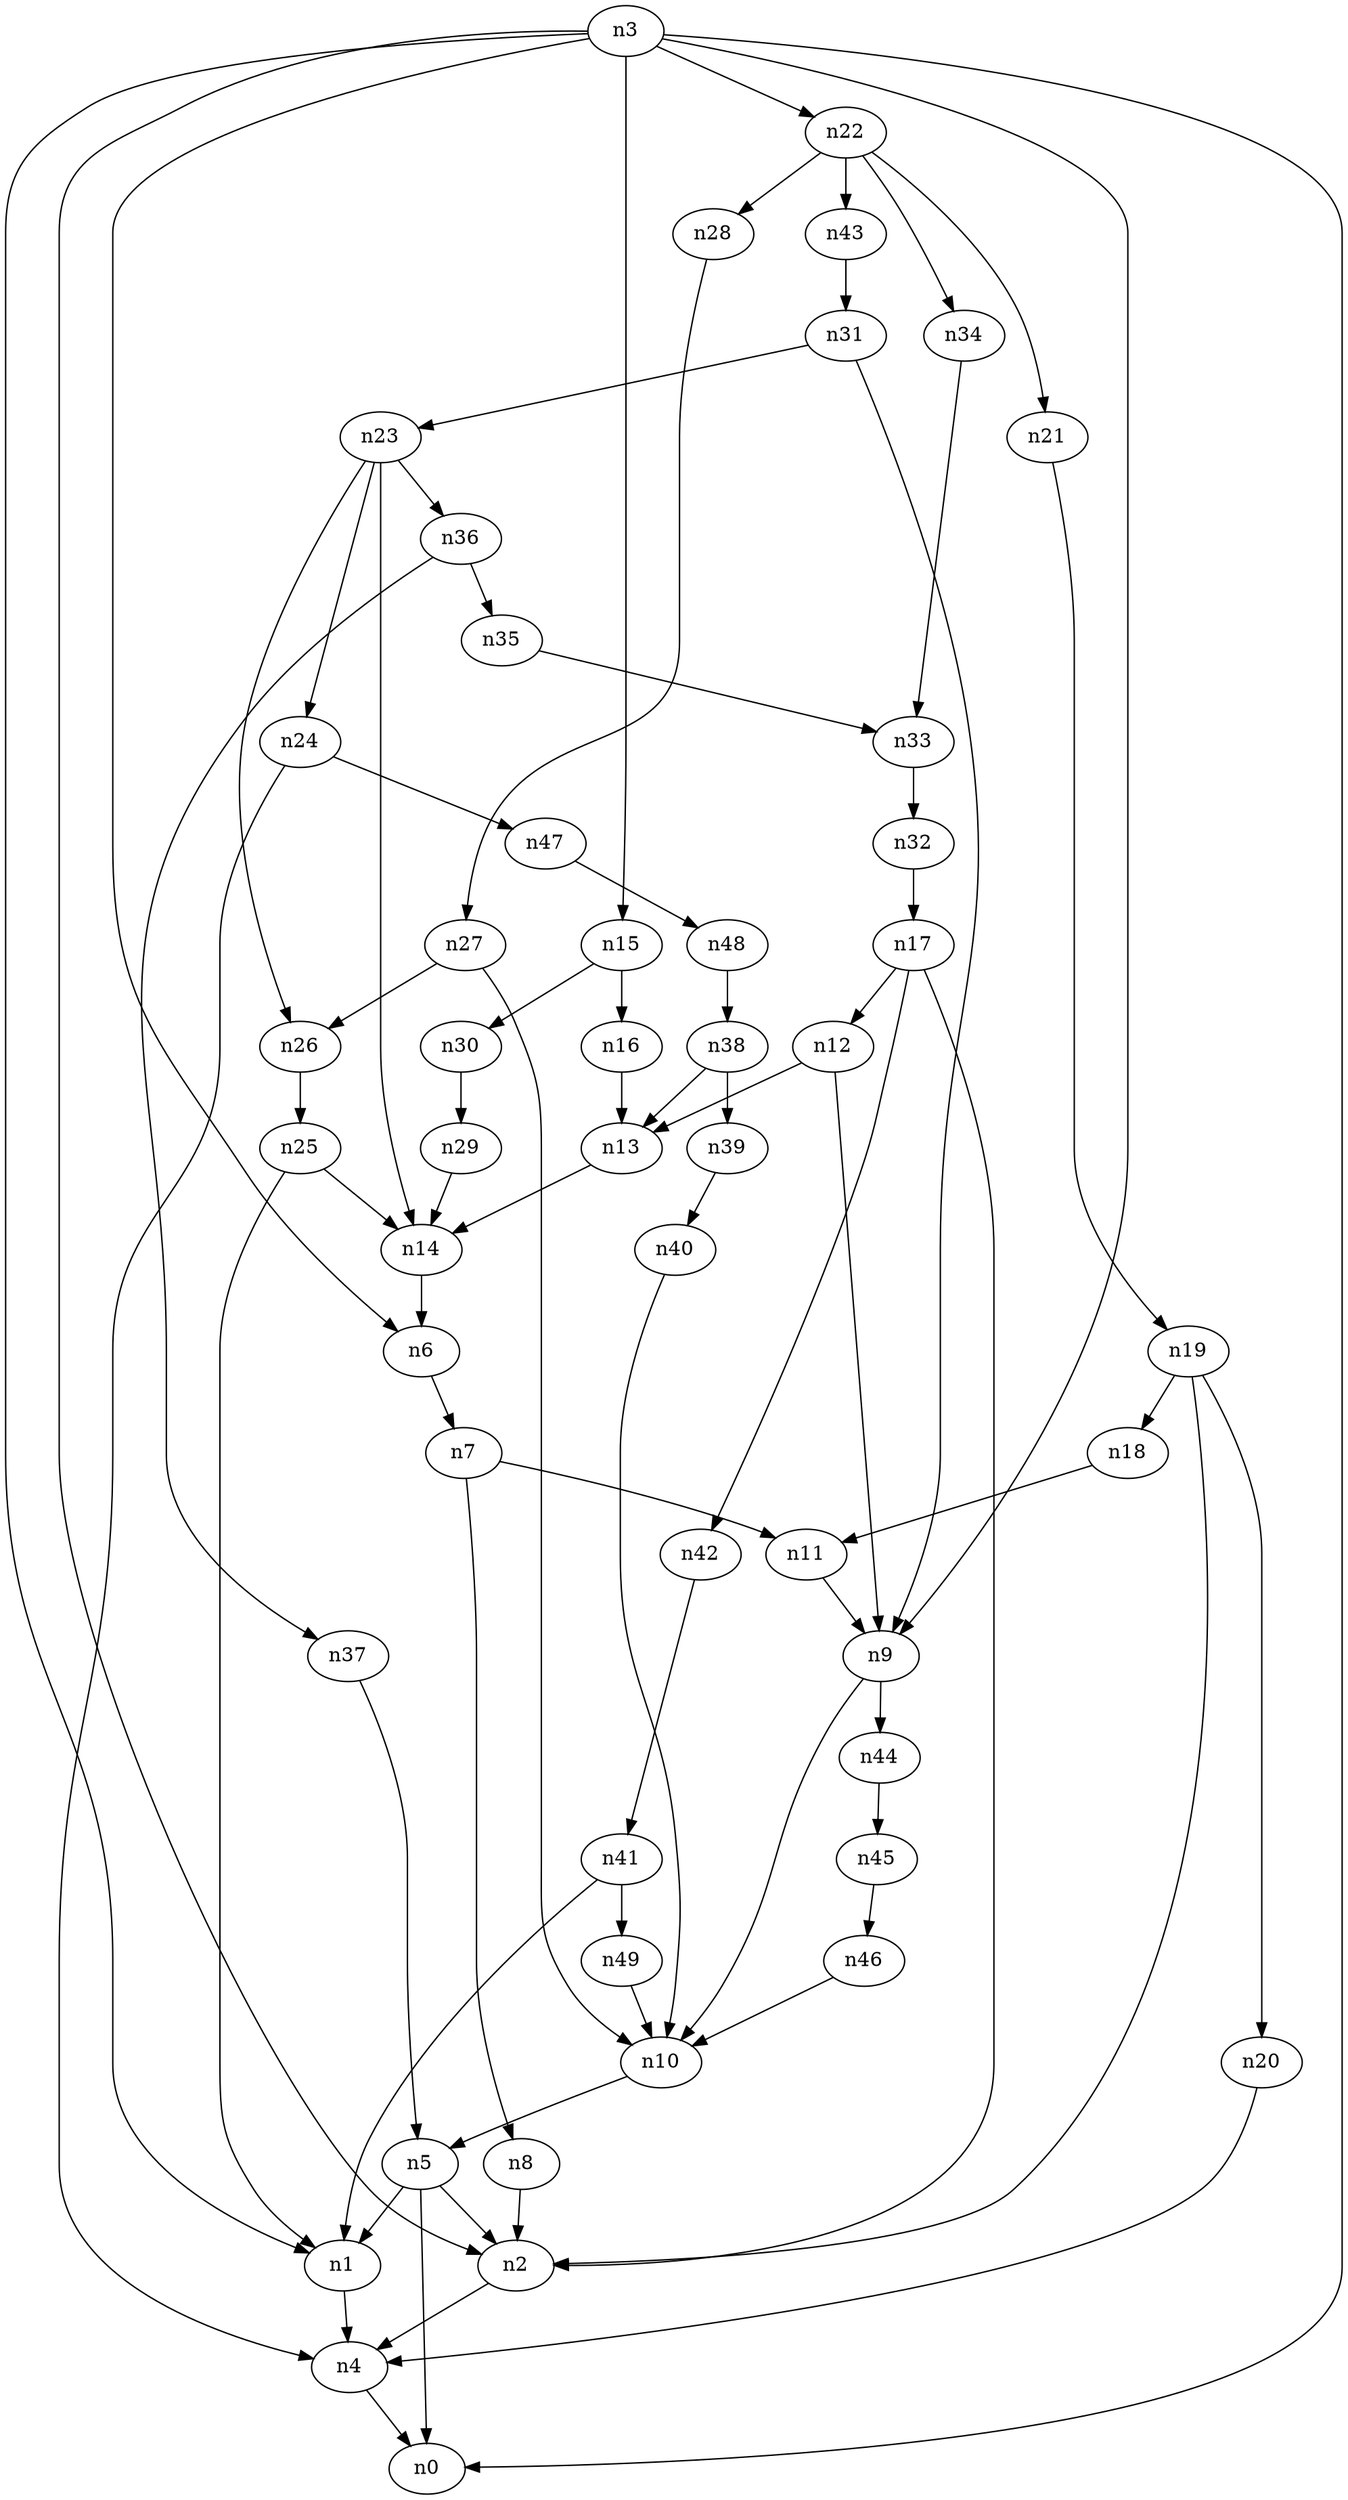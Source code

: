 digraph G {
	n1 -> n4	 [_graphml_id=e4];
	n2 -> n4	 [_graphml_id=e7];
	n3 -> n0	 [_graphml_id=e0];
	n3 -> n1	 [_graphml_id=e3];
	n3 -> n2	 [_graphml_id=e6];
	n3 -> n6	 [_graphml_id=e9];
	n3 -> n9	 [_graphml_id=e13];
	n3 -> n15	 [_graphml_id=e22];
	n3 -> n22	 [_graphml_id=e33];
	n4 -> n0	 [_graphml_id=e1];
	n5 -> n0	 [_graphml_id=e2];
	n5 -> n1	 [_graphml_id=e5];
	n5 -> n2	 [_graphml_id=e8];
	n6 -> n7	 [_graphml_id=e10];
	n7 -> n8	 [_graphml_id=e11];
	n7 -> n11	 [_graphml_id=e17];
	n8 -> n2	 [_graphml_id=e12];
	n9 -> n10	 [_graphml_id=e14];
	n9 -> n44	 [_graphml_id=e69];
	n10 -> n5	 [_graphml_id=e15];
	n11 -> n9	 [_graphml_id=e16];
	n12 -> n9	 [_graphml_id=e18];
	n12 -> n13	 [_graphml_id=e19];
	n13 -> n14	 [_graphml_id=e20];
	n14 -> n6	 [_graphml_id=e21];
	n15 -> n16	 [_graphml_id=e23];
	n15 -> n30	 [_graphml_id=e45];
	n16 -> n13	 [_graphml_id=e24];
	n17 -> n2	 [_graphml_id=e25];
	n17 -> n12	 [_graphml_id=e26];
	n17 -> n42	 [_graphml_id=e65];
	n18 -> n11	 [_graphml_id=e27];
	n19 -> n2	 [_graphml_id=e68];
	n19 -> n18	 [_graphml_id=e28];
	n19 -> n20	 [_graphml_id=e29];
	n20 -> n4	 [_graphml_id=e30];
	n21 -> n19	 [_graphml_id=e31];
	n22 -> n21	 [_graphml_id=e32];
	n22 -> n28	 [_graphml_id=e42];
	n22 -> n34	 [_graphml_id=e52];
	n22 -> n43	 [_graphml_id=e67];
	n23 -> n14	 [_graphml_id=e34];
	n23 -> n24	 [_graphml_id=e35];
	n23 -> n26	 [_graphml_id=e58];
	n23 -> n36	 [_graphml_id=e55];
	n24 -> n4	 [_graphml_id=e36];
	n24 -> n47	 [_graphml_id=e73];
	n25 -> n1	 [_graphml_id=e38];
	n25 -> n14	 [_graphml_id=e37];
	n26 -> n25	 [_graphml_id=e39];
	n27 -> n10	 [_graphml_id=e48];
	n27 -> n26	 [_graphml_id=e40];
	n28 -> n27	 [_graphml_id=e41];
	n29 -> n14	 [_graphml_id=e43];
	n30 -> n29	 [_graphml_id=e44];
	n31 -> n9	 [_graphml_id=e47];
	n31 -> n23	 [_graphml_id=e46];
	n32 -> n17	 [_graphml_id=e49];
	n33 -> n32	 [_graphml_id=e50];
	n34 -> n33	 [_graphml_id=e51];
	n35 -> n33	 [_graphml_id=e53];
	n36 -> n35	 [_graphml_id=e54];
	n36 -> n37	 [_graphml_id=e57];
	n37 -> n5	 [_graphml_id=e56];
	n38 -> n13	 [_graphml_id=e59];
	n38 -> n39	 [_graphml_id=e60];
	n39 -> n40	 [_graphml_id=e61];
	n40 -> n10	 [_graphml_id=e62];
	n41 -> n1	 [_graphml_id=e63];
	n41 -> n49	 [_graphml_id=e76];
	n42 -> n41	 [_graphml_id=e64];
	n43 -> n31	 [_graphml_id=e66];
	n44 -> n45	 [_graphml_id=e70];
	n45 -> n46	 [_graphml_id=e71];
	n46 -> n10	 [_graphml_id=e72];
	n47 -> n48	 [_graphml_id=e74];
	n48 -> n38	 [_graphml_id=e75];
	n49 -> n10	 [_graphml_id=e77];
}
